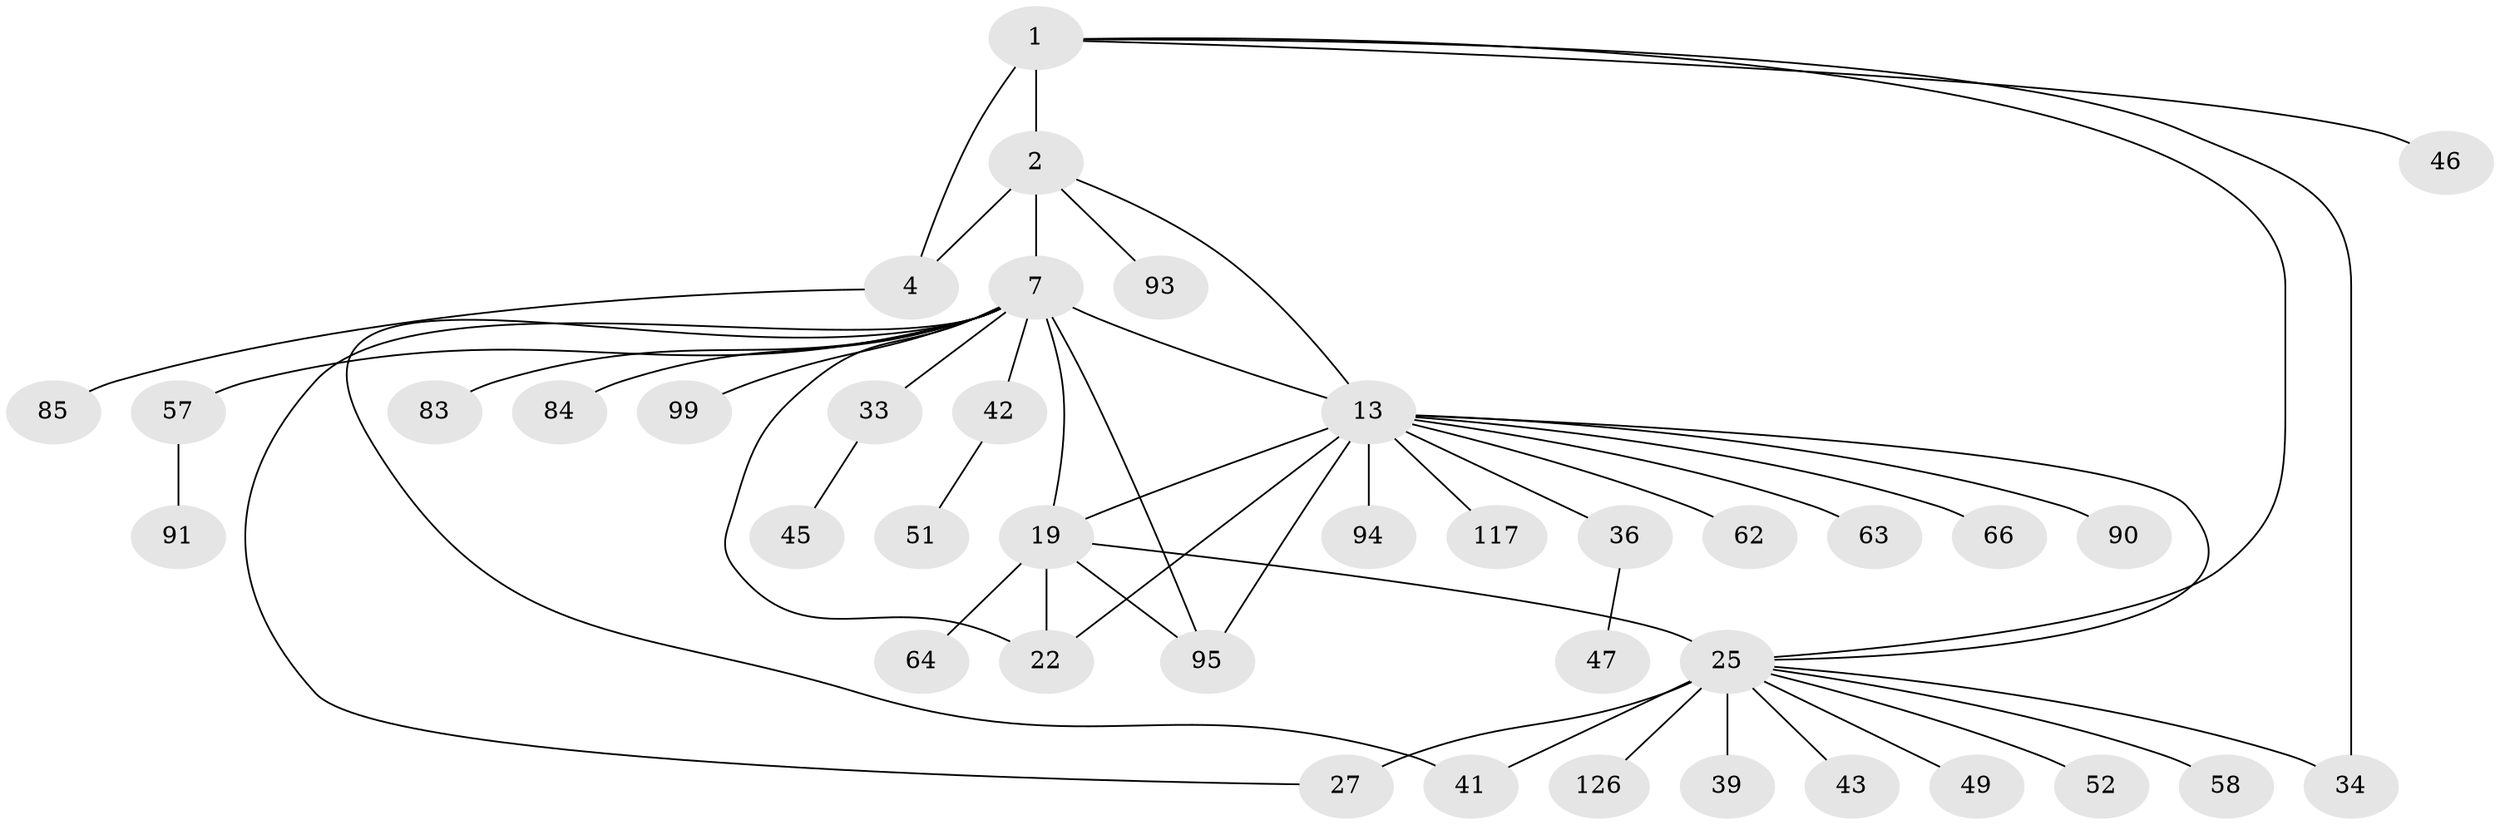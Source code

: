 // original degree distribution, {5: 0.023076923076923078, 6: 0.023076923076923078, 11: 0.03076923076923077, 9: 0.038461538461538464, 10: 0.046153846153846156, 8: 0.007692307692307693, 7: 0.046153846153846156, 15: 0.007692307692307693, 12: 0.007692307692307693, 1: 0.6076923076923076, 4: 0.015384615384615385, 2: 0.11538461538461539, 3: 0.03076923076923077}
// Generated by graph-tools (version 1.1) at 2025/19/03/04/25 18:19:33]
// undirected, 39 vertices, 50 edges
graph export_dot {
graph [start="1"]
  node [color=gray90,style=filled];
  1 [super="+6"];
  2 [super="+3+127"];
  4 [super="+44+98+124"];
  7 [super="+8+75+35+9+106+59+10"];
  13 [super="+103+17+16+72+14"];
  19 [super="+121+31+32+120+21"];
  22 [super="+87+102"];
  25 [super="+113+74+26+61+37+96+28"];
  27 [super="+92"];
  33 [super="+86+55"];
  34 [super="+67"];
  36 [super="+38"];
  39;
  41;
  42;
  43;
  45;
  46;
  47;
  49;
  51;
  52;
  57 [super="+71+88"];
  58;
  62;
  63;
  64;
  66;
  83;
  84;
  85;
  90;
  91;
  93;
  94 [super="+105"];
  95 [super="+110"];
  99;
  117;
  126;
  1 -- 2 [weight=6];
  1 -- 4 [weight=2];
  1 -- 46;
  1 -- 34;
  1 -- 25;
  2 -- 4 [weight=3];
  2 -- 13;
  2 -- 7 [weight=3];
  2 -- 93;
  4 -- 85;
  7 -- 42;
  7 -- 33;
  7 -- 41;
  7 -- 57;
  7 -- 27;
  7 -- 99;
  7 -- 19 [weight=3];
  7 -- 84;
  7 -- 22;
  7 -- 95;
  7 -- 13 [weight=2];
  7 -- 83;
  13 -- 19 [weight=4];
  13 -- 117;
  13 -- 22;
  13 -- 62 [weight=2];
  13 -- 66;
  13 -- 25 [weight=2];
  13 -- 36;
  13 -- 94;
  13 -- 90;
  13 -- 63;
  13 -- 95;
  19 -- 22 [weight=3];
  19 -- 95;
  19 -- 25 [weight=2];
  19 -- 64;
  25 -- 27 [weight=5];
  25 -- 34;
  25 -- 39;
  25 -- 43;
  25 -- 52;
  25 -- 58;
  25 -- 126;
  25 -- 49;
  25 -- 41;
  33 -- 45;
  36 -- 47;
  42 -- 51;
  57 -- 91;
}
